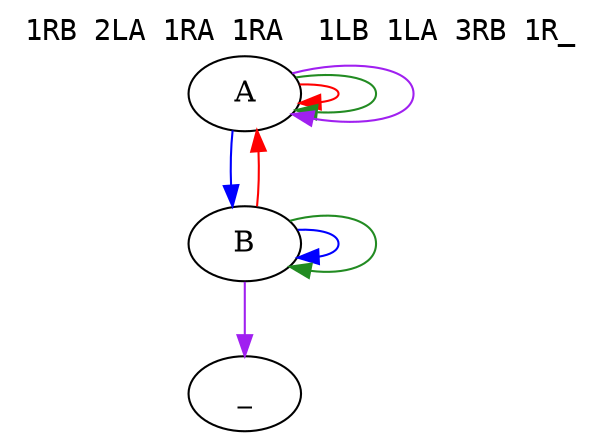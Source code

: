 digraph NAME {
  labelloc="t";
  label="1RB 2LA 1RA 1RA  1LB 1LA 3RB 1R_";
  fontname="courier"

  A -> B [ color=" blue" ];
  A -> A [ color=" red" ];
  A -> A [ color=" forestgreen" ];
  A -> A [ color=" purple" ];
  B -> B [ color=" blue" ];
  B -> A [ color=" red" ];
  B -> B [ color=" forestgreen" ];
  B -> _ [ color=" purple" ];
}
